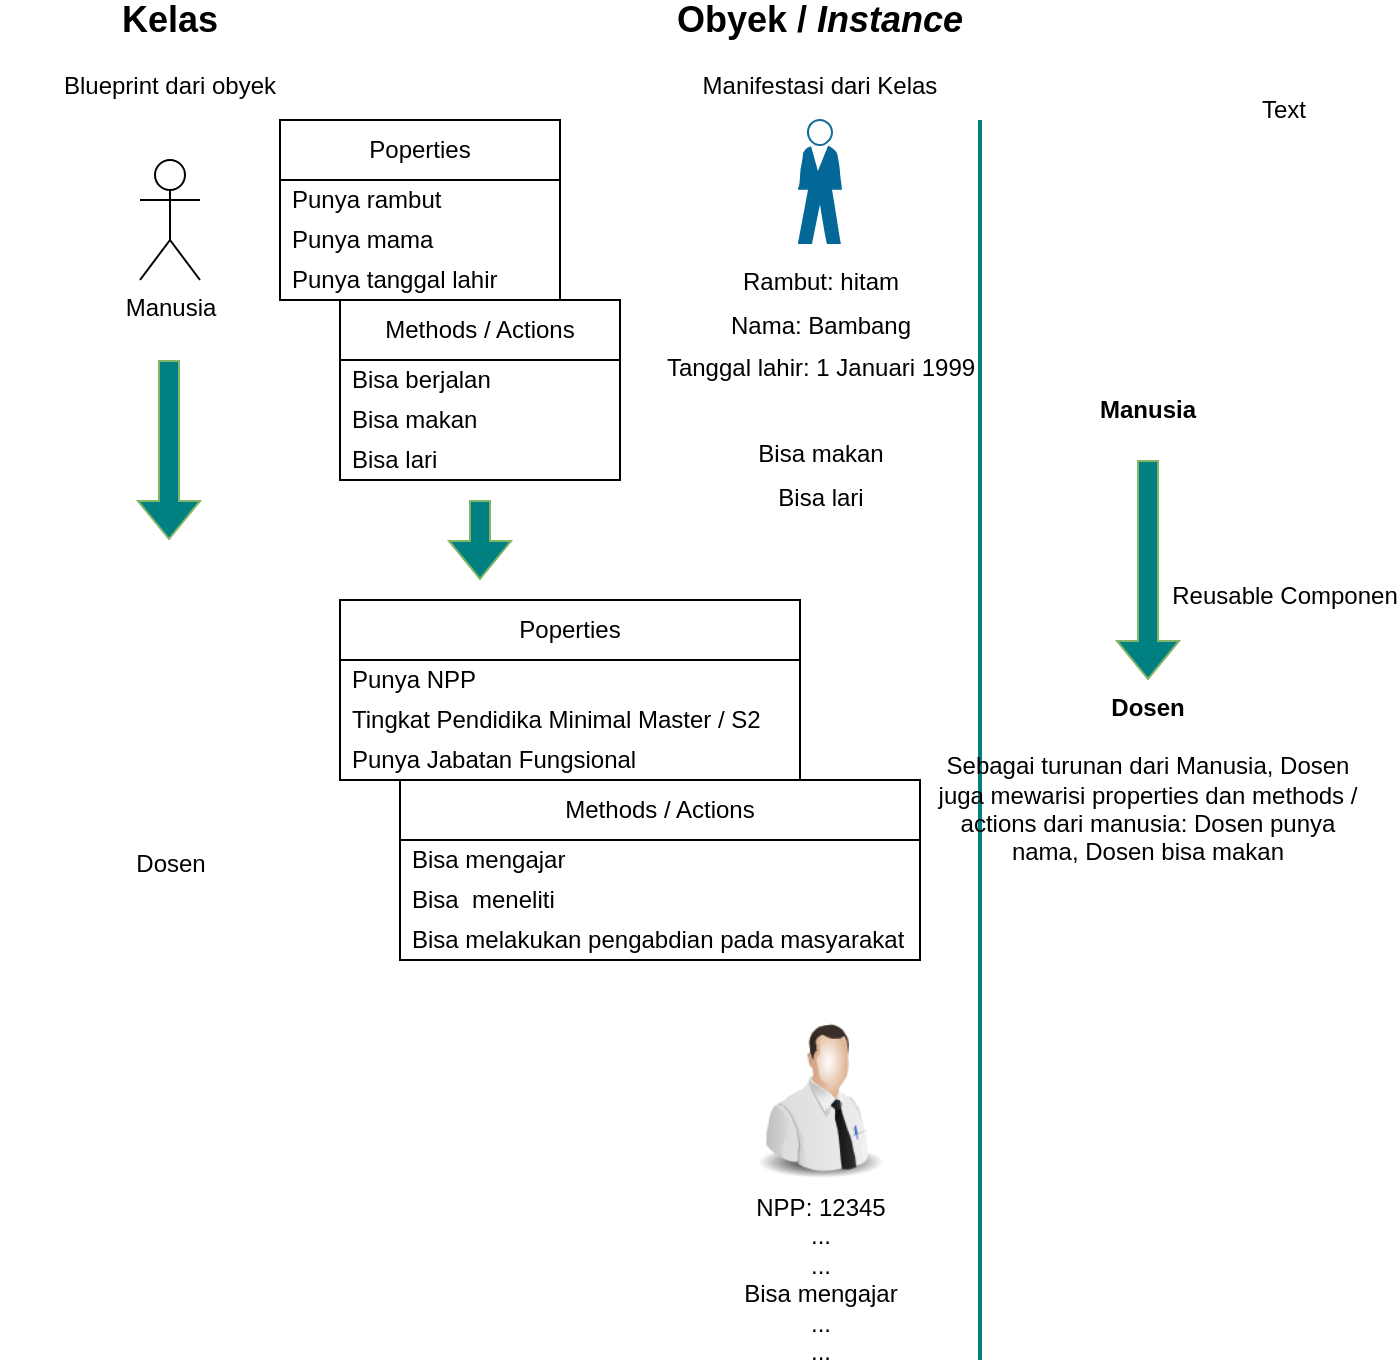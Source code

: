<mxfile version="20.6.2" type="device"><diagram id="oVDxAXlg1hdTO-_DnLmk" name="Halaman-1"><mxGraphModel dx="856" dy="1654" grid="1" gridSize="10" guides="1" tooltips="1" connect="1" arrows="1" fold="1" page="1" pageScale="1" pageWidth="827" pageHeight="1169" math="0" shadow="0"><root><mxCell id="0"/><mxCell id="1" parent="0"/><mxCell id="zKzYGHzMMp3SbNrwFES4-1" value="Manusia" style="shape=umlActor;verticalLabelPosition=bottom;verticalAlign=top;html=1;outlineConnect=0;" vertex="1" parent="1"><mxGeometry x="100" y="60" width="30" height="60" as="geometry"/></mxCell><mxCell id="zKzYGHzMMp3SbNrwFES4-2" value="Dosen" style="shape=image;html=1;verticalAlign=top;verticalLabelPosition=bottom;labelBackgroundColor=#ffffff;imageAspect=0;aspect=fixed;image=https://cdn4.iconfinder.com/data/icons/education-and-school-glyph-24-px/24/Instructor_professor_teacher_teaching_tutor_-128.png" vertex="1" parent="1"><mxGeometry x="51" y="270" width="128" height="128" as="geometry"/></mxCell><mxCell id="zKzYGHzMMp3SbNrwFES4-19" value="" style="group" vertex="1" connectable="0" parent="1"><mxGeometry x="170" y="40" width="170" height="180" as="geometry"/></mxCell><mxCell id="zKzYGHzMMp3SbNrwFES4-3" value="Poperties" style="swimlane;fontStyle=0;childLayout=stackLayout;horizontal=1;startSize=30;horizontalStack=0;resizeParent=1;resizeParentMax=0;resizeLast=0;collapsible=1;marginBottom=0;whiteSpace=wrap;html=1;" vertex="1" parent="zKzYGHzMMp3SbNrwFES4-19"><mxGeometry width="140" height="90" as="geometry"><mxRectangle x="190" y="50" width="90" height="30" as="alternateBounds"/></mxGeometry></mxCell><mxCell id="zKzYGHzMMp3SbNrwFES4-4" value="Punya rambut" style="text;strokeColor=none;fillColor=none;align=left;verticalAlign=middle;spacingLeft=4;spacingRight=4;overflow=hidden;points=[[0,0.5],[1,0.5]];portConstraint=eastwest;rotatable=0;whiteSpace=wrap;html=1;" vertex="1" parent="zKzYGHzMMp3SbNrwFES4-3"><mxGeometry y="30" width="140" height="20" as="geometry"/></mxCell><mxCell id="zKzYGHzMMp3SbNrwFES4-5" value="Punya mama" style="text;strokeColor=none;fillColor=none;align=left;verticalAlign=middle;spacingLeft=4;spacingRight=4;overflow=hidden;points=[[0,0.5],[1,0.5]];portConstraint=eastwest;rotatable=0;whiteSpace=wrap;html=1;" vertex="1" parent="zKzYGHzMMp3SbNrwFES4-3"><mxGeometry y="50" width="140" height="20" as="geometry"/></mxCell><mxCell id="zKzYGHzMMp3SbNrwFES4-6" value="Punya tanggal lahir&amp;nbsp;" style="text;strokeColor=none;fillColor=none;align=left;verticalAlign=middle;spacingLeft=4;spacingRight=4;overflow=hidden;points=[[0,0.5],[1,0.5]];portConstraint=eastwest;rotatable=0;whiteSpace=wrap;html=1;" vertex="1" parent="zKzYGHzMMp3SbNrwFES4-3"><mxGeometry y="70" width="140" height="20" as="geometry"/></mxCell><mxCell id="zKzYGHzMMp3SbNrwFES4-7" value="Methods / Actions" style="swimlane;fontStyle=0;childLayout=stackLayout;horizontal=1;startSize=30;horizontalStack=0;resizeParent=1;resizeParentMax=0;resizeLast=0;collapsible=1;marginBottom=0;whiteSpace=wrap;html=1;" vertex="1" parent="zKzYGHzMMp3SbNrwFES4-19"><mxGeometry x="30" y="90" width="140" height="90" as="geometry"><mxRectangle x="190" y="50" width="90" height="30" as="alternateBounds"/></mxGeometry></mxCell><mxCell id="zKzYGHzMMp3SbNrwFES4-8" value="Bisa berjalan" style="text;strokeColor=none;fillColor=none;align=left;verticalAlign=middle;spacingLeft=4;spacingRight=4;overflow=hidden;points=[[0,0.5],[1,0.5]];portConstraint=eastwest;rotatable=0;whiteSpace=wrap;html=1;" vertex="1" parent="zKzYGHzMMp3SbNrwFES4-7"><mxGeometry y="30" width="140" height="20" as="geometry"/></mxCell><mxCell id="zKzYGHzMMp3SbNrwFES4-9" value="Bisa makan" style="text;strokeColor=none;fillColor=none;align=left;verticalAlign=middle;spacingLeft=4;spacingRight=4;overflow=hidden;points=[[0,0.5],[1,0.5]];portConstraint=eastwest;rotatable=0;whiteSpace=wrap;html=1;" vertex="1" parent="zKzYGHzMMp3SbNrwFES4-7"><mxGeometry y="50" width="140" height="20" as="geometry"/></mxCell><mxCell id="zKzYGHzMMp3SbNrwFES4-10" value="Bisa lari" style="text;strokeColor=none;fillColor=none;align=left;verticalAlign=middle;spacingLeft=4;spacingRight=4;overflow=hidden;points=[[0,0.5],[1,0.5]];portConstraint=eastwest;rotatable=0;whiteSpace=wrap;html=1;" vertex="1" parent="zKzYGHzMMp3SbNrwFES4-7"><mxGeometry y="70" width="140" height="20" as="geometry"/></mxCell><mxCell id="zKzYGHzMMp3SbNrwFES4-20" value="" style="group" vertex="1" connectable="0" parent="1"><mxGeometry x="200" y="280" width="290" height="180" as="geometry"/></mxCell><mxCell id="zKzYGHzMMp3SbNrwFES4-11" value="Poperties" style="swimlane;fontStyle=0;childLayout=stackLayout;horizontal=1;startSize=30;horizontalStack=0;resizeParent=1;resizeParentMax=0;resizeLast=0;collapsible=1;marginBottom=0;whiteSpace=wrap;html=1;" vertex="1" parent="zKzYGHzMMp3SbNrwFES4-20"><mxGeometry width="230" height="90" as="geometry"><mxRectangle x="190" y="50" width="90" height="30" as="alternateBounds"/></mxGeometry></mxCell><mxCell id="zKzYGHzMMp3SbNrwFES4-12" value="Punya NPP" style="text;strokeColor=none;fillColor=none;align=left;verticalAlign=middle;spacingLeft=4;spacingRight=4;overflow=hidden;points=[[0,0.5],[1,0.5]];portConstraint=eastwest;rotatable=0;whiteSpace=wrap;html=1;" vertex="1" parent="zKzYGHzMMp3SbNrwFES4-11"><mxGeometry y="30" width="230" height="20" as="geometry"/></mxCell><mxCell id="zKzYGHzMMp3SbNrwFES4-13" value="Tingkat Pendidika Minimal Master / S2" style="text;strokeColor=none;fillColor=none;align=left;verticalAlign=middle;spacingLeft=4;spacingRight=4;overflow=hidden;points=[[0,0.5],[1,0.5]];portConstraint=eastwest;rotatable=0;whiteSpace=wrap;html=1;" vertex="1" parent="zKzYGHzMMp3SbNrwFES4-11"><mxGeometry y="50" width="230" height="20" as="geometry"/></mxCell><mxCell id="zKzYGHzMMp3SbNrwFES4-14" value="Punya Jabatan Fungsional" style="text;strokeColor=none;fillColor=none;align=left;verticalAlign=middle;spacingLeft=4;spacingRight=4;overflow=hidden;points=[[0,0.5],[1,0.5]];portConstraint=eastwest;rotatable=0;whiteSpace=wrap;html=1;" vertex="1" parent="zKzYGHzMMp3SbNrwFES4-11"><mxGeometry y="70" width="230" height="20" as="geometry"/></mxCell><mxCell id="zKzYGHzMMp3SbNrwFES4-15" value="Methods / Actions" style="swimlane;fontStyle=0;childLayout=stackLayout;horizontal=1;startSize=30;horizontalStack=0;resizeParent=1;resizeParentMax=0;resizeLast=0;collapsible=1;marginBottom=0;whiteSpace=wrap;html=1;" vertex="1" parent="zKzYGHzMMp3SbNrwFES4-20"><mxGeometry x="30" y="90" width="260" height="90" as="geometry"><mxRectangle x="190" y="50" width="90" height="30" as="alternateBounds"/></mxGeometry></mxCell><mxCell id="zKzYGHzMMp3SbNrwFES4-16" value="Bisa mengajar" style="text;strokeColor=none;fillColor=none;align=left;verticalAlign=middle;spacingLeft=4;spacingRight=4;overflow=hidden;points=[[0,0.5],[1,0.5]];portConstraint=eastwest;rotatable=0;whiteSpace=wrap;html=1;" vertex="1" parent="zKzYGHzMMp3SbNrwFES4-15"><mxGeometry y="30" width="260" height="20" as="geometry"/></mxCell><mxCell id="zKzYGHzMMp3SbNrwFES4-17" value="Bisa&amp;nbsp; meneliti" style="text;strokeColor=none;fillColor=none;align=left;verticalAlign=middle;spacingLeft=4;spacingRight=4;overflow=hidden;points=[[0,0.5],[1,0.5]];portConstraint=eastwest;rotatable=0;whiteSpace=wrap;html=1;" vertex="1" parent="zKzYGHzMMp3SbNrwFES4-15"><mxGeometry y="50" width="260" height="20" as="geometry"/></mxCell><mxCell id="zKzYGHzMMp3SbNrwFES4-18" value="Bisa melakukan pengabdian pada masyarakat" style="text;strokeColor=none;fillColor=none;align=left;verticalAlign=middle;spacingLeft=4;spacingRight=4;overflow=hidden;points=[[0,0.5],[1,0.5]];portConstraint=eastwest;rotatable=0;whiteSpace=wrap;html=1;" vertex="1" parent="zKzYGHzMMp3SbNrwFES4-15"><mxGeometry y="70" width="260" height="20" as="geometry"/></mxCell><mxCell id="zKzYGHzMMp3SbNrwFES4-21" value="" style="shape=flexArrow;endArrow=classic;html=1;rounded=0;fillColor=#008080;strokeColor=#82b366;" edge="1" parent="1"><mxGeometry width="50" height="50" relative="1" as="geometry"><mxPoint x="114.5" y="160" as="sourcePoint"/><mxPoint x="114.5" y="250" as="targetPoint"/></mxGeometry></mxCell><mxCell id="zKzYGHzMMp3SbNrwFES4-22" value="" style="shape=flexArrow;endArrow=classic;html=1;rounded=0;fillColor=#008080;strokeColor=#82b366;" edge="1" parent="1"><mxGeometry width="50" height="50" relative="1" as="geometry"><mxPoint x="270" y="230" as="sourcePoint"/><mxPoint x="270" y="270" as="targetPoint"/></mxGeometry></mxCell><mxCell id="zKzYGHzMMp3SbNrwFES4-23" value="" style="endArrow=none;html=1;rounded=0;strokeColor=#008080;fillColor=#008080;strokeWidth=2;" edge="1" parent="1"><mxGeometry width="50" height="50" relative="1" as="geometry"><mxPoint x="520" y="660" as="sourcePoint"/><mxPoint x="520" y="40" as="targetPoint"/></mxGeometry></mxCell><mxCell id="zKzYGHzMMp3SbNrwFES4-24" value="Reusable Componen" style="shape=image;html=1;verticalAlign=top;verticalLabelPosition=bottom;labelBackgroundColor=#ffffff;imageAspect=0;aspect=fixed;image=https://cdn3.iconfinder.com/data/icons/energy-and-power-glyph-24-px/24/Green_energy_renewable_energy_reusable_energy_solar_energy_wind_energy-128.png" vertex="1" parent="1"><mxGeometry x="650" y="220" width="44" height="44" as="geometry"/></mxCell><mxCell id="zKzYGHzMMp3SbNrwFES4-26" value="Manusia" style="text;html=1;strokeColor=none;fillColor=none;align=center;verticalAlign=middle;whiteSpace=wrap;rounded=0;fontStyle=1" vertex="1" parent="1"><mxGeometry x="574" y="170" width="60" height="30" as="geometry"/></mxCell><mxCell id="zKzYGHzMMp3SbNrwFES4-27" value="Dosen&lt;br&gt;&lt;span style=&quot;font-weight: normal;&quot;&gt;&lt;br&gt;Sebagai turunan dari Manusia, Dosen juga mewarisi properties dan methods / actions dari manusia: Dosen punya nama, Dosen bisa makan&lt;/span&gt;" style="text;html=1;strokeColor=none;fillColor=none;align=center;verticalAlign=middle;whiteSpace=wrap;rounded=0;fontStyle=1" vertex="1" parent="1"><mxGeometry x="496" y="355" width="216" height="30" as="geometry"/></mxCell><mxCell id="zKzYGHzMMp3SbNrwFES4-28" value="" style="shape=flexArrow;endArrow=classic;html=1;rounded=0;fillColor=#008080;strokeColor=#82b366;" edge="1" parent="1"><mxGeometry width="50" height="50" relative="1" as="geometry"><mxPoint x="604" y="210" as="sourcePoint"/><mxPoint x="604" y="320" as="targetPoint"/></mxGeometry></mxCell><mxCell id="zKzYGHzMMp3SbNrwFES4-29" value="NPP: 12345&lt;br&gt;...&lt;br&gt;...&lt;br&gt;Bisa mengajar&lt;br&gt;...&lt;br&gt;..." style="image;html=1;image=img/lib/clip_art/people/Tech_Man_128x128.png" vertex="1" parent="1"><mxGeometry x="400" y="490" width="80" height="80" as="geometry"/></mxCell><mxCell id="zKzYGHzMMp3SbNrwFES4-32" value="Text" style="text;html=1;strokeColor=none;fillColor=none;align=center;verticalAlign=middle;whiteSpace=wrap;rounded=0;" vertex="1" parent="1"><mxGeometry x="642" y="20" width="60" height="30" as="geometry"/></mxCell><mxCell id="zKzYGHzMMp3SbNrwFES4-33" value="&lt;b&gt;&lt;font style=&quot;font-size: 18px;&quot;&gt;Kelas&lt;/font&gt;&lt;/b&gt;&lt;br&gt;&lt;br&gt;Blueprint dari obyek" style="text;html=1;strokeColor=none;fillColor=none;align=center;verticalAlign=middle;whiteSpace=wrap;rounded=0;" vertex="1" parent="1"><mxGeometry x="30" y="-10" width="170" height="30" as="geometry"/></mxCell><mxCell id="zKzYGHzMMp3SbNrwFES4-36" value="&lt;b&gt;&lt;font style=&quot;font-size: 18px;&quot;&gt;Obyek / &lt;i&gt;Instance&lt;/i&gt;&lt;/font&gt;&lt;/b&gt;&lt;br&gt;&lt;br&gt;Manifestasi dari Kelas" style="text;html=1;strokeColor=none;fillColor=none;align=center;verticalAlign=middle;whiteSpace=wrap;rounded=0;" vertex="1" parent="1"><mxGeometry x="355" y="-10" width="170" height="30" as="geometry"/></mxCell><mxCell id="zKzYGHzMMp3SbNrwFES4-37" value="&lt;span style=&quot;font-size: 12px; background-color: rgb(255, 255, 255);&quot;&gt;Rambut: hitam&lt;/span&gt;&lt;br style=&quot;font-size: 12px;&quot;&gt;&lt;span style=&quot;font-size: 12px; background-color: rgb(255, 255, 255);&quot;&gt;Nama: Bambang&lt;/span&gt;&lt;br style=&quot;font-size: 12px;&quot;&gt;&lt;span style=&quot;font-size: 12px; background-color: rgb(255, 255, 255);&quot;&gt;Tanggal lahir: 1 Januari 1999&lt;br&gt;&lt;br&gt;Bisa makan&lt;br&gt;Bisa lari&lt;br&gt;&lt;/span&gt;" style="shape=mxgraph.cisco.people.standing_man;html=1;pointerEvents=1;dashed=0;fillColor=#036897;strokeColor=#ffffff;strokeWidth=2;verticalLabelPosition=bottom;verticalAlign=top;align=center;outlineConnect=0;fontSize=18;" vertex="1" parent="1"><mxGeometry x="429" y="40" width="22" height="62" as="geometry"/></mxCell></root></mxGraphModel></diagram></mxfile>